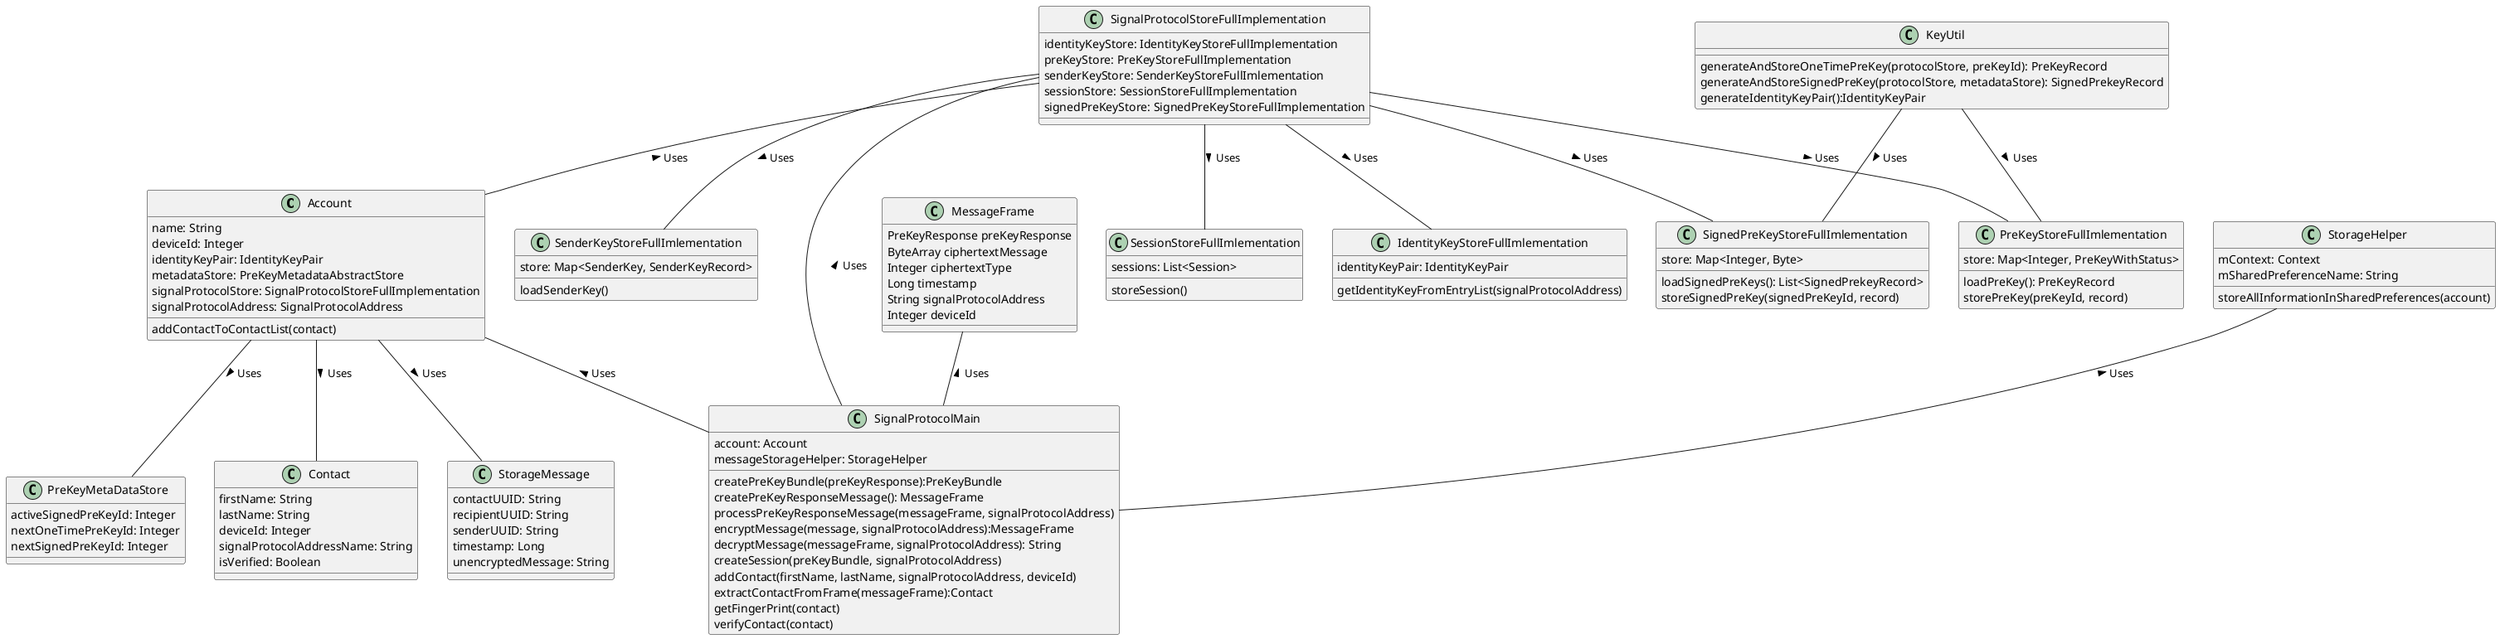 @startuml
'https://plantuml.com/class-diagram



Account -- Contact: Uses >
Account -- StorageMessage: Uses >
Account -- PreKeyMetaDataStore: Uses >
SignalProtocolStoreFullImplementation -- Account: Uses <


SignalProtocolStoreFullImplementation -- SignalProtocolMain: Uses <
Account -- SignalProtocolMain: Uses <
MessageFrame -- SignalProtocolMain: Uses <
StorageHelper -- SignalProtocolMain: Uses <


SignalProtocolStoreFullImplementation -- SenderKeyStoreFullImlementation: Uses >
SignalProtocolStoreFullImplementation -- SessionStoreFullImlementation: Uses >
SignalProtocolStoreFullImplementation -- IdentityKeyStoreFullImlementation: Uses >
SignalProtocolStoreFullImplementation -- SignedPreKeyStoreFullImlementation: Uses >
SignalProtocolStoreFullImplementation -- PreKeyStoreFullImlementation: Uses >

KeyUtil -- SignedPreKeyStoreFullImlementation: Uses >
KeyUtil -- PreKeyStoreFullImlementation: Uses >

class SignalProtocolMain{
  account: Account
  messageStorageHelper: StorageHelper
  createPreKeyBundle(preKeyResponse):PreKeyBundle
  createPreKeyResponseMessage(): MessageFrame
  processPreKeyResponseMessage(messageFrame, signalProtocolAddress)
  encryptMessage(message, signalProtocolAddress):MessageFrame
  decryptMessage(messageFrame, signalProtocolAddress): String
  createSession(preKeyBundle, signalProtocolAddress)
  addContact(firstName, lastName, signalProtocolAddress, deviceId)
  extractContactFromFrame(messageFrame):Contact
  getFingerPrint(contact)
  verifyContact(contact)
}

class MessageFrame{
   PreKeyResponse preKeyResponse
   ByteArray ciphertextMessage
   Integer ciphertextType
   Long timestamp
   String signalProtocolAddress
   Integer deviceId
}

class Account{
    name: String
    deviceId: Integer
    identityKeyPair: IdentityKeyPair
    metadataStore: PreKeyMetadataAbstractStore
    signalProtocolStore: SignalProtocolStoreFullImplementation
    signalProtocolAddress: SignalProtocolAddress
    addContactToContactList(contact)
}

class SignalProtocolStoreFullImplementation{
    identityKeyStore: IdentityKeyStoreFullImplementation
    preKeyStore: PreKeyStoreFullImplementation
    senderKeyStore: SenderKeyStoreFullImlementation
    sessionStore: SessionStoreFullImplementation
    signedPreKeyStore: SignedPreKeyStoreFullImplementation
}

class SenderKeyStoreFullImlementation{
    store: Map<SenderKey, SenderKeyRecord>
    loadSenderKey()
}

class SessionStoreFullImlementation{
    sessions: List<Session>
    storeSession()
}

class IdentityKeyStoreFullImlementation{
    identityKeyPair: IdentityKeyPair
    getIdentityKeyFromEntryList(signalProtocolAddress)
}

class SignedPreKeyStoreFullImlementation{
    store: Map<Integer, Byte>
    loadSignedPreKeys(): List<SignedPrekeyRecord>
    storeSignedPreKey(signedPreKeyId, record)
}

class PreKeyStoreFullImlementation{
    store: Map<Integer, PreKeyWithStatus>
    loadPreKey(): PreKeyRecord
    storePreKey(preKeyId, record)
}

class KeyUtil{
    generateAndStoreOneTimePreKey(protocolStore, preKeyId): PreKeyRecord
    generateAndStoreSignedPreKey(protocolStore, metadataStore): SignedPrekeyRecord
    generateIdentityKeyPair():IdentityKeyPair
}

class Contact{
    firstName: String
    lastName: String
    deviceId: Integer
    signalProtocolAddressName: String
    isVerified: Boolean
}

class StorageMessage{
    contactUUID: String
    recipientUUID: String
    senderUUID: String
    timestamp: Long
    unencryptedMessage: String
}

class PreKeyMetaDataStore{
    activeSignedPreKeyId: Integer
    nextOneTimePreKeyId: Integer
    nextSignedPreKeyId: Integer
}

class StorageHelper{
    mContext: Context
    mSharedPreferenceName: String
    storeAllInformationInSharedPreferences(account)
}



@enduml